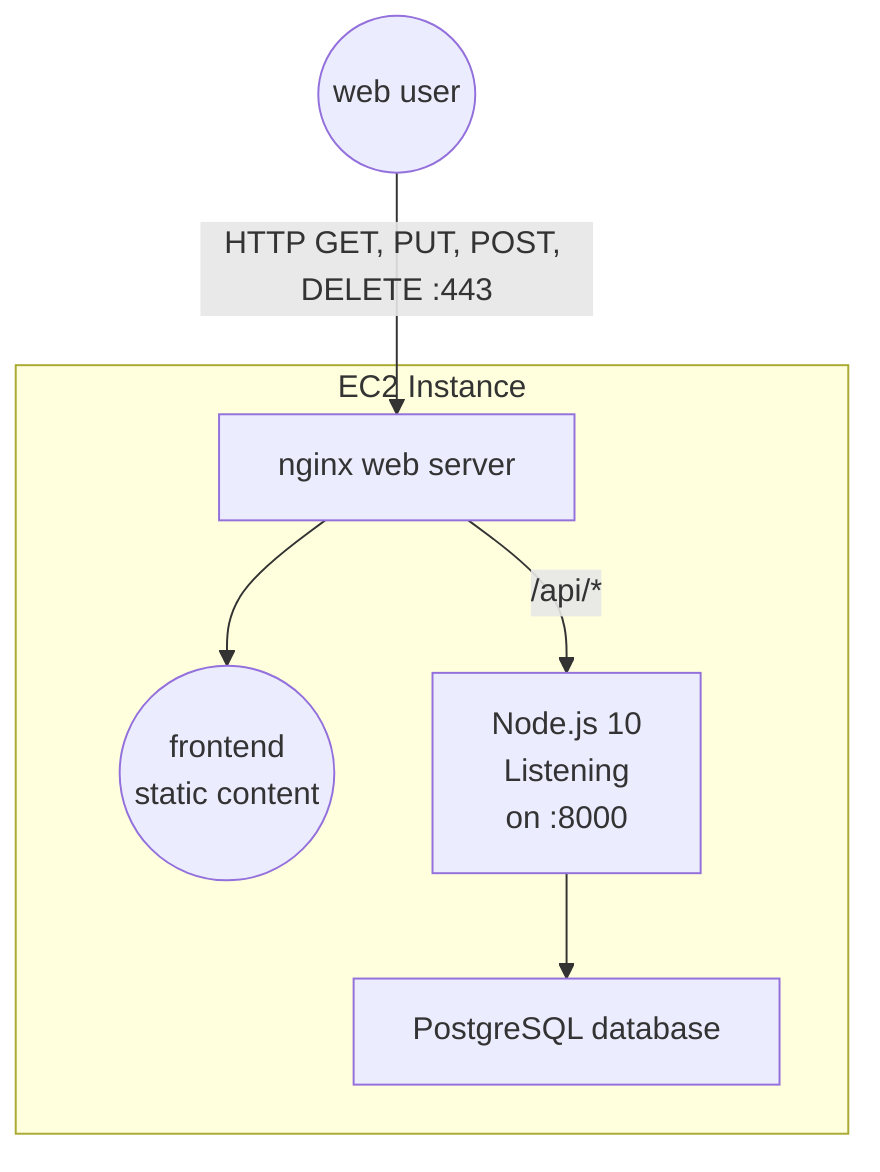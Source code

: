 graph TD
  web((web user))
  nginx[nginx web server]

  web --> |HTTP GET, PUT, POST, DELETE :443| nginx

  subgraph EC2 Instance
    static((frontend<br/>static content))
    api[Node.js 10<br/<br/>Listening<br/>on :8000]
    db[PostgreSQL database]

    nginx --> static
    nginx --> |/api/*|api
    api --> db
  end